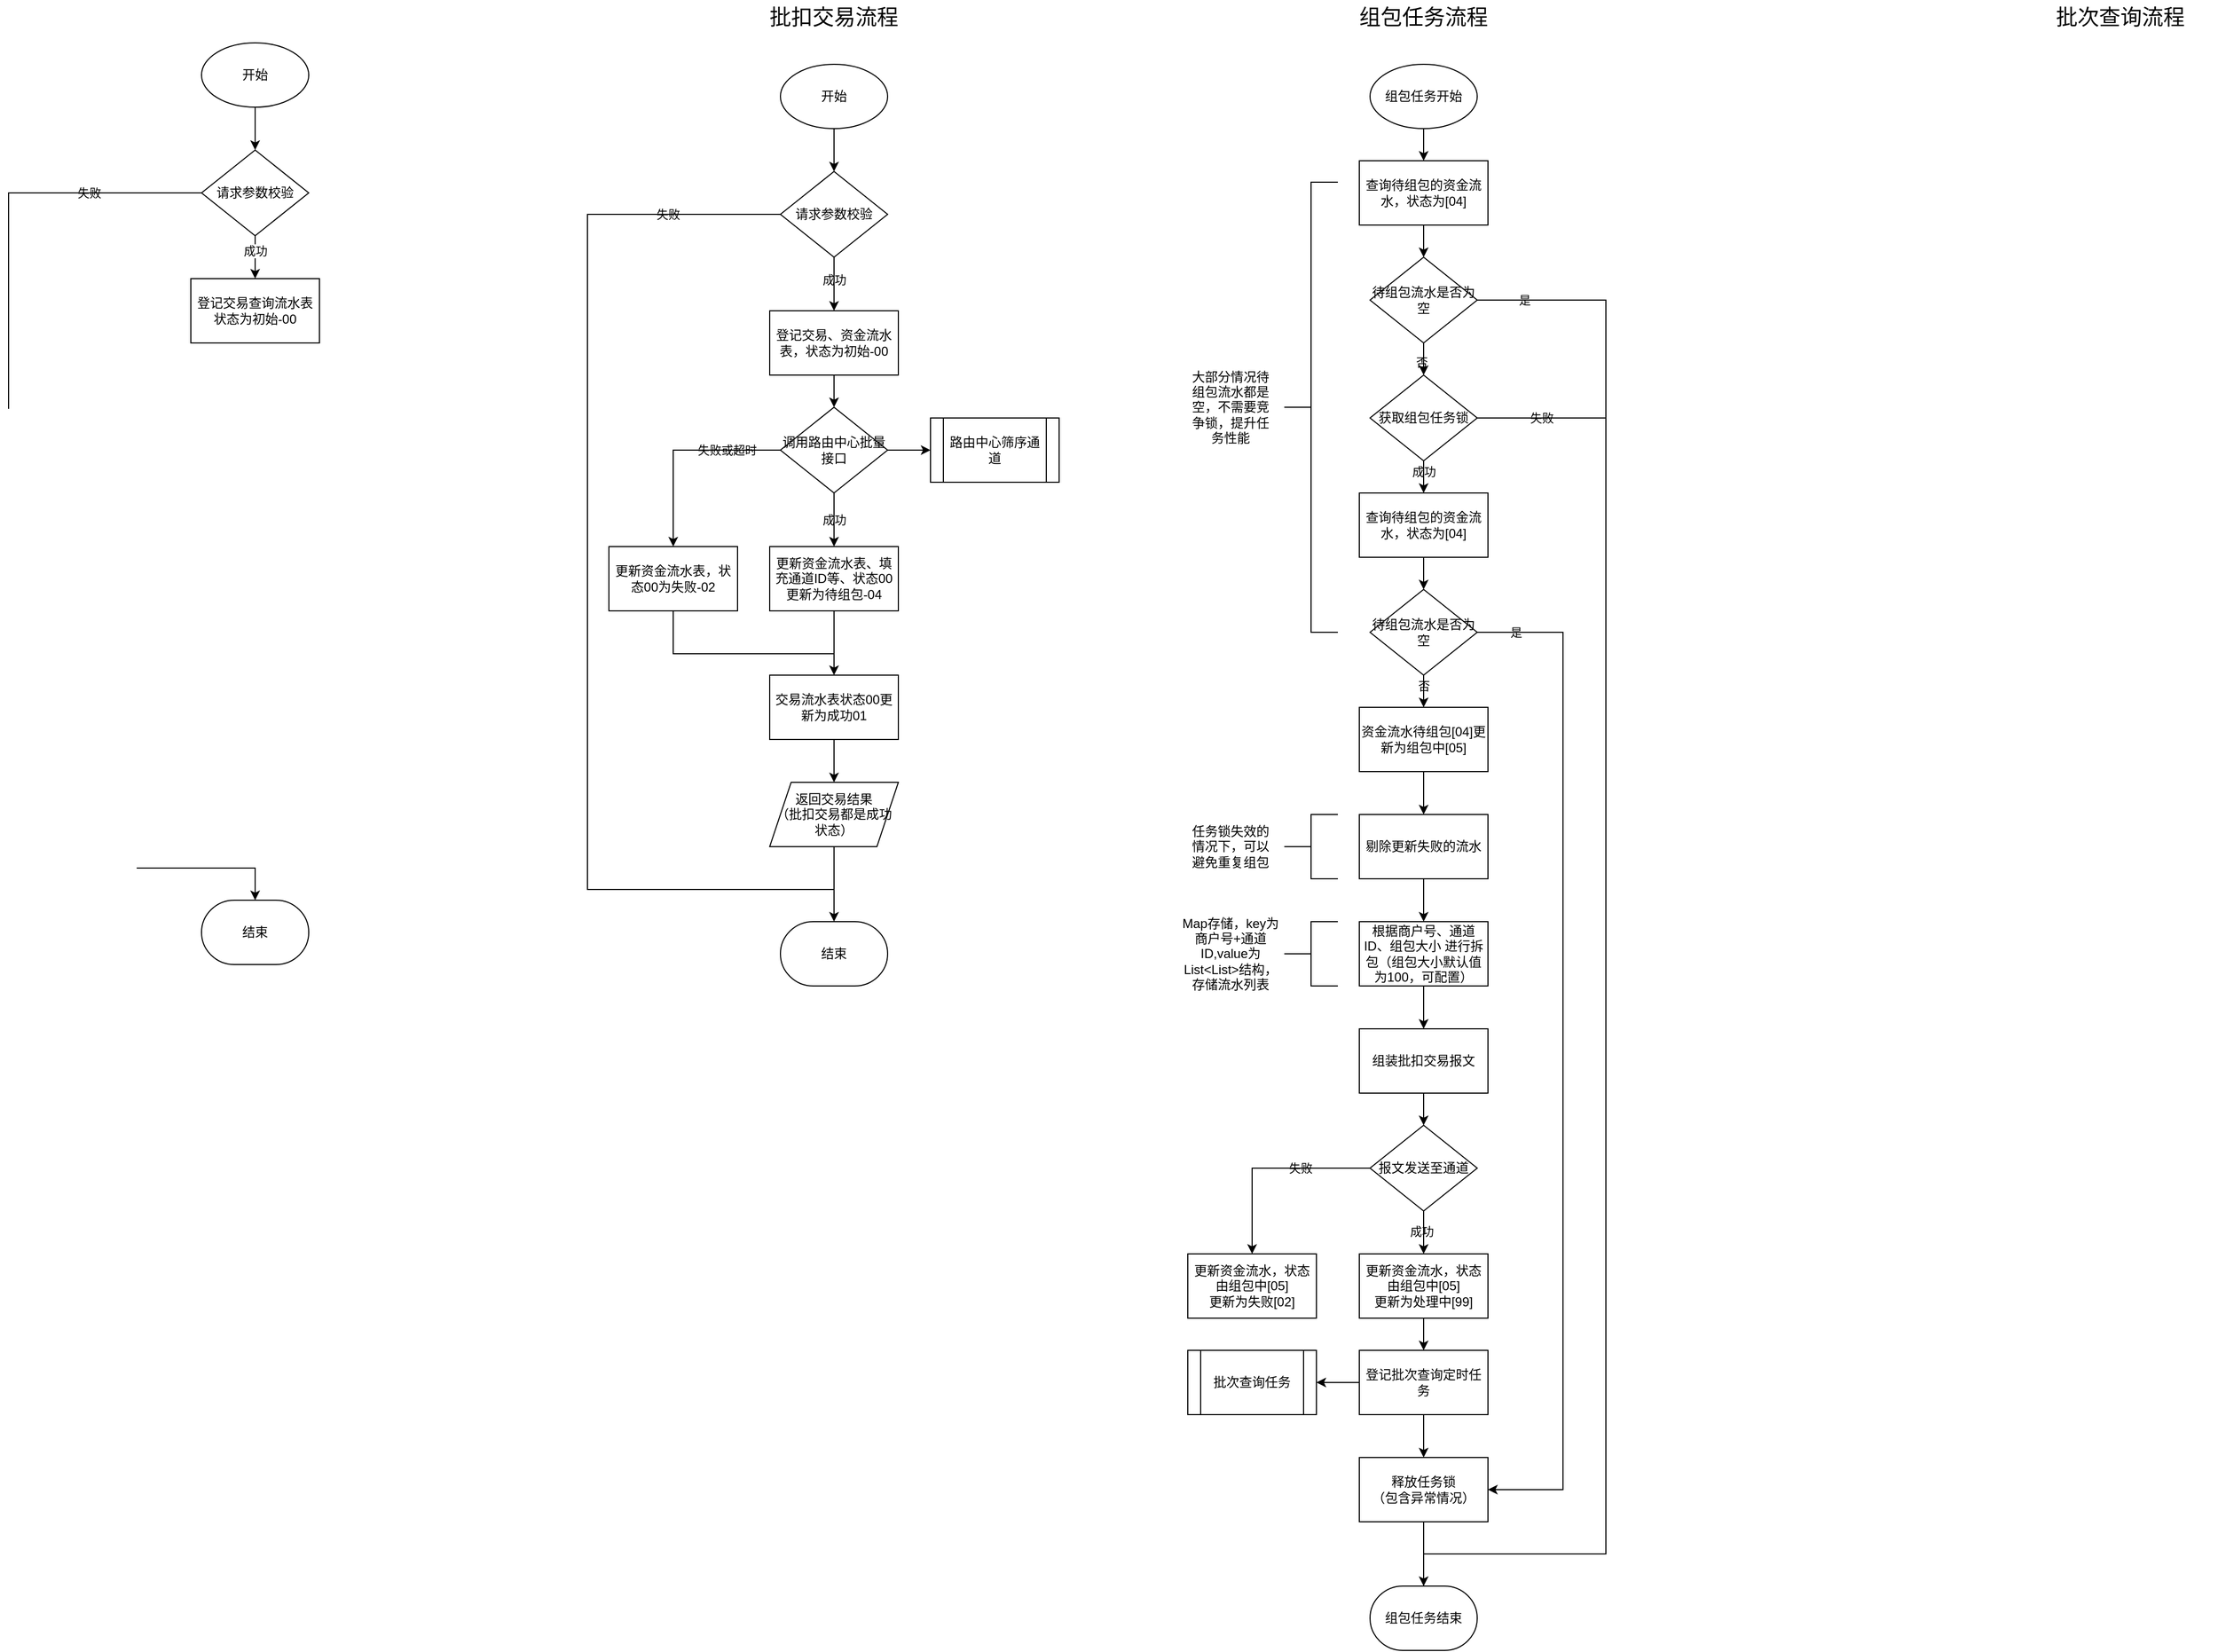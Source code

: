 <mxfile version="21.3.5" type="github">
  <diagram id="C5RBs43oDa-KdzZeNtuy" name="Page-1">
    <mxGraphModel dx="2060" dy="626" grid="1" gridSize="10" guides="1" tooltips="1" connect="1" arrows="1" fold="1" page="1" pageScale="1" pageWidth="980" pageHeight="1390" background="#FFFFFF" math="0" shadow="0">
      <root>
        <mxCell id="WIyWlLk6GJQsqaUBKTNV-0" />
        <mxCell id="WIyWlLk6GJQsqaUBKTNV-1" parent="WIyWlLk6GJQsqaUBKTNV-0" />
        <mxCell id="WIyWlLk6GJQsqaUBKTNV-4" value="Yes" style="rounded=0;html=1;jettySize=auto;orthogonalLoop=1;fontSize=11;endArrow=block;endFill=0;endSize=8;strokeWidth=1;shadow=0;labelBackgroundColor=none;edgeStyle=orthogonalEdgeStyle;fontColor=default;" parent="WIyWlLk6GJQsqaUBKTNV-1" target="WIyWlLk6GJQsqaUBKTNV-10" edge="1">
          <mxGeometry y="20" relative="1" as="geometry">
            <mxPoint as="offset" />
            <mxPoint x="220" y="250" as="sourcePoint" />
          </mxGeometry>
        </mxCell>
        <mxCell id="WIyWlLk6GJQsqaUBKTNV-8" value="No" style="rounded=0;html=1;jettySize=auto;orthogonalLoop=1;fontSize=11;endArrow=block;endFill=0;endSize=8;strokeWidth=1;shadow=0;labelBackgroundColor=none;edgeStyle=orthogonalEdgeStyle;fontColor=default;" parent="WIyWlLk6GJQsqaUBKTNV-1" target="WIyWlLk6GJQsqaUBKTNV-11" edge="1">
          <mxGeometry x="0.333" y="20" relative="1" as="geometry">
            <mxPoint as="offset" />
            <mxPoint x="220" y="370" as="sourcePoint" />
          </mxGeometry>
        </mxCell>
        <mxCell id="WIyWlLk6GJQsqaUBKTNV-9" value="Yes" style="edgeStyle=orthogonalEdgeStyle;rounded=0;html=1;jettySize=auto;orthogonalLoop=1;fontSize=11;endArrow=block;endFill=0;endSize=8;strokeWidth=1;shadow=0;labelBackgroundColor=none;fontColor=default;" parent="WIyWlLk6GJQsqaUBKTNV-1" target="WIyWlLk6GJQsqaUBKTNV-12" edge="1">
          <mxGeometry y="10" relative="1" as="geometry">
            <mxPoint as="offset" />
            <mxPoint x="270" y="330" as="sourcePoint" />
          </mxGeometry>
        </mxCell>
        <mxCell id="OF1I2wjS6nCLFCAFnDBd-7" value="" style="edgeStyle=orthogonalEdgeStyle;rounded=0;orthogonalLoop=1;jettySize=auto;html=1;strokeWidth=1;labelBackgroundColor=none;fontColor=default;" edge="1" parent="WIyWlLk6GJQsqaUBKTNV-1" source="OF1I2wjS6nCLFCAFnDBd-5">
          <mxGeometry relative="1" as="geometry">
            <mxPoint x="140" y="190" as="targetPoint" />
          </mxGeometry>
        </mxCell>
        <mxCell id="OF1I2wjS6nCLFCAFnDBd-5" value="开始" style="strokeWidth=1;html=1;shape=mxgraph.flowchart.start_1;whiteSpace=wrap;labelBackgroundColor=none;rounded=0;" vertex="1" parent="WIyWlLk6GJQsqaUBKTNV-1">
          <mxGeometry x="90" y="90" width="100" height="60" as="geometry" />
        </mxCell>
        <mxCell id="OF1I2wjS6nCLFCAFnDBd-55" value="" style="edgeStyle=orthogonalEdgeStyle;rounded=0;orthogonalLoop=1;jettySize=auto;html=1;labelBackgroundColor=none;fontColor=default;" edge="1" parent="WIyWlLk6GJQsqaUBKTNV-1" source="OF1I2wjS6nCLFCAFnDBd-12" target="OF1I2wjS6nCLFCAFnDBd-46">
          <mxGeometry relative="1" as="geometry" />
        </mxCell>
        <mxCell id="OF1I2wjS6nCLFCAFnDBd-12" value="登记交易、资金流水表，状态为初始-00" style="whiteSpace=wrap;html=1;strokeWidth=1;labelBackgroundColor=none;rounded=0;" vertex="1" parent="WIyWlLk6GJQsqaUBKTNV-1">
          <mxGeometry x="80" y="320" width="120" height="60" as="geometry" />
        </mxCell>
        <mxCell id="OF1I2wjS6nCLFCAFnDBd-14" value="结束" style="strokeWidth=1;html=1;shape=mxgraph.flowchart.terminator;whiteSpace=wrap;labelBackgroundColor=none;rounded=0;" vertex="1" parent="WIyWlLk6GJQsqaUBKTNV-1">
          <mxGeometry x="90" y="890" width="100" height="60" as="geometry" />
        </mxCell>
        <mxCell id="OF1I2wjS6nCLFCAFnDBd-27" value="" style="edgeStyle=orthogonalEdgeStyle;rounded=0;orthogonalLoop=1;jettySize=auto;html=1;endArrow=classic;endFill=1;entryX=0.5;entryY=0;entryDx=0;entryDy=0;entryPerimeter=0;labelBackgroundColor=none;fontColor=default;" edge="1" parent="WIyWlLk6GJQsqaUBKTNV-1" source="OF1I2wjS6nCLFCAFnDBd-24" target="OF1I2wjS6nCLFCAFnDBd-14">
          <mxGeometry relative="1" as="geometry">
            <mxPoint x="140" y="430" as="targetPoint" />
            <Array as="points">
              <mxPoint x="-90" y="230" />
              <mxPoint x="-90" y="860" />
              <mxPoint x="140" y="860" />
            </Array>
          </mxGeometry>
        </mxCell>
        <mxCell id="OF1I2wjS6nCLFCAFnDBd-178" value="失败" style="edgeLabel;html=1;align=center;verticalAlign=middle;resizable=0;points=[];labelBackgroundColor=none;rounded=0;" vertex="1" connectable="0" parent="OF1I2wjS6nCLFCAFnDBd-27">
          <mxGeometry x="-0.806" relative="1" as="geometry">
            <mxPoint x="-1" as="offset" />
          </mxGeometry>
        </mxCell>
        <mxCell id="OF1I2wjS6nCLFCAFnDBd-30" value="" style="edgeStyle=orthogonalEdgeStyle;rounded=0;orthogonalLoop=1;jettySize=auto;html=1;labelBackgroundColor=none;fontColor=default;" edge="1" parent="WIyWlLk6GJQsqaUBKTNV-1" source="OF1I2wjS6nCLFCAFnDBd-24" target="OF1I2wjS6nCLFCAFnDBd-12">
          <mxGeometry relative="1" as="geometry" />
        </mxCell>
        <mxCell id="OF1I2wjS6nCLFCAFnDBd-31" value="成功" style="edgeLabel;html=1;align=center;verticalAlign=middle;resizable=0;points=[];labelBackgroundColor=none;rounded=0;" vertex="1" connectable="0" parent="OF1I2wjS6nCLFCAFnDBd-30">
          <mxGeometry x="-0.175" relative="1" as="geometry">
            <mxPoint as="offset" />
          </mxGeometry>
        </mxCell>
        <mxCell id="OF1I2wjS6nCLFCAFnDBd-24" value="请求参数校验" style="rhombus;whiteSpace=wrap;html=1;strokeWidth=1;labelBackgroundColor=none;rounded=0;" vertex="1" parent="WIyWlLk6GJQsqaUBKTNV-1">
          <mxGeometry x="90" y="190" width="100" height="80" as="geometry" />
        </mxCell>
        <mxCell id="OF1I2wjS6nCLFCAFnDBd-50" value="" style="edgeStyle=orthogonalEdgeStyle;rounded=0;orthogonalLoop=1;jettySize=auto;html=1;labelBackgroundColor=none;fontColor=default;exitX=0;exitY=0.5;exitDx=0;exitDy=0;" edge="1" parent="WIyWlLk6GJQsqaUBKTNV-1" source="OF1I2wjS6nCLFCAFnDBd-46" target="OF1I2wjS6nCLFCAFnDBd-49">
          <mxGeometry relative="1" as="geometry">
            <mxPoint x="-120" y="450" as="sourcePoint" />
          </mxGeometry>
        </mxCell>
        <mxCell id="OF1I2wjS6nCLFCAFnDBd-51" value="失败或超时" style="edgeLabel;html=1;align=center;verticalAlign=middle;resizable=0;points=[];labelBackgroundColor=none;rounded=0;" vertex="1" connectable="0" parent="OF1I2wjS6nCLFCAFnDBd-50">
          <mxGeometry x="-0.114" relative="1" as="geometry">
            <mxPoint x="34" as="offset" />
          </mxGeometry>
        </mxCell>
        <mxCell id="OF1I2wjS6nCLFCAFnDBd-54" value="成功" style="edgeStyle=orthogonalEdgeStyle;rounded=0;orthogonalLoop=1;jettySize=auto;html=1;labelBackgroundColor=none;fontColor=default;" edge="1" parent="WIyWlLk6GJQsqaUBKTNV-1" source="OF1I2wjS6nCLFCAFnDBd-46" target="OF1I2wjS6nCLFCAFnDBd-53">
          <mxGeometry relative="1" as="geometry" />
        </mxCell>
        <mxCell id="OF1I2wjS6nCLFCAFnDBd-180" value="" style="edgeStyle=orthogonalEdgeStyle;rounded=0;orthogonalLoop=1;jettySize=auto;html=1;labelBackgroundColor=none;fontColor=default;" edge="1" parent="WIyWlLk6GJQsqaUBKTNV-1" source="OF1I2wjS6nCLFCAFnDBd-46" target="OF1I2wjS6nCLFCAFnDBd-179">
          <mxGeometry relative="1" as="geometry" />
        </mxCell>
        <mxCell id="OF1I2wjS6nCLFCAFnDBd-46" value="调用路由中心批量接口" style="rhombus;whiteSpace=wrap;html=1;strokeWidth=1;labelBackgroundColor=none;rounded=0;" vertex="1" parent="WIyWlLk6GJQsqaUBKTNV-1">
          <mxGeometry x="90" y="410" width="100" height="80" as="geometry" />
        </mxCell>
        <mxCell id="OF1I2wjS6nCLFCAFnDBd-49" value="更新资金流水表，状态00为失败-02" style="whiteSpace=wrap;html=1;strokeWidth=1;labelBackgroundColor=none;rounded=0;" vertex="1" parent="WIyWlLk6GJQsqaUBKTNV-1">
          <mxGeometry x="-70" y="540" width="120" height="60" as="geometry" />
        </mxCell>
        <mxCell id="OF1I2wjS6nCLFCAFnDBd-58" value="" style="edgeStyle=orthogonalEdgeStyle;rounded=0;orthogonalLoop=1;jettySize=auto;html=1;labelBackgroundColor=none;fontColor=default;" edge="1" parent="WIyWlLk6GJQsqaUBKTNV-1" source="OF1I2wjS6nCLFCAFnDBd-53" target="OF1I2wjS6nCLFCAFnDBd-57">
          <mxGeometry relative="1" as="geometry" />
        </mxCell>
        <mxCell id="OF1I2wjS6nCLFCAFnDBd-53" value="更新资金流水表、填充通道ID等、状态00更新为待组包-04" style="whiteSpace=wrap;html=1;strokeWidth=1;labelBackgroundColor=none;rounded=0;" vertex="1" parent="WIyWlLk6GJQsqaUBKTNV-1">
          <mxGeometry x="80" y="540" width="120" height="60" as="geometry" />
        </mxCell>
        <mxCell id="OF1I2wjS6nCLFCAFnDBd-65" value="" style="edgeStyle=orthogonalEdgeStyle;rounded=0;orthogonalLoop=1;jettySize=auto;html=1;labelBackgroundColor=none;fontColor=default;" edge="1" parent="WIyWlLk6GJQsqaUBKTNV-1" source="OF1I2wjS6nCLFCAFnDBd-57" target="OF1I2wjS6nCLFCAFnDBd-64">
          <mxGeometry relative="1" as="geometry" />
        </mxCell>
        <mxCell id="OF1I2wjS6nCLFCAFnDBd-57" value="交易流水表状态00更新为成功01" style="whiteSpace=wrap;html=1;strokeWidth=1;labelBackgroundColor=none;rounded=0;" vertex="1" parent="WIyWlLk6GJQsqaUBKTNV-1">
          <mxGeometry x="80" y="660" width="120" height="60" as="geometry" />
        </mxCell>
        <mxCell id="OF1I2wjS6nCLFCAFnDBd-67" value="" style="edgeStyle=orthogonalEdgeStyle;rounded=0;orthogonalLoop=1;jettySize=auto;html=1;endArrow=none;endFill=0;labelBackgroundColor=none;fontColor=default;" edge="1" parent="WIyWlLk6GJQsqaUBKTNV-1" source="OF1I2wjS6nCLFCAFnDBd-64">
          <mxGeometry relative="1" as="geometry">
            <mxPoint x="140" y="860" as="targetPoint" />
          </mxGeometry>
        </mxCell>
        <mxCell id="OF1I2wjS6nCLFCAFnDBd-64" value="返回交易结果&lt;br&gt;（批扣交易都是成功状态）" style="shape=parallelogram;perimeter=parallelogramPerimeter;whiteSpace=wrap;html=1;fixedSize=1;strokeWidth=1;labelBackgroundColor=none;rounded=0;" vertex="1" parent="WIyWlLk6GJQsqaUBKTNV-1">
          <mxGeometry x="80" y="760" width="120" height="60" as="geometry" />
        </mxCell>
        <mxCell id="OF1I2wjS6nCLFCAFnDBd-71" value="批扣交易流程" style="text;html=1;strokeColor=none;fillColor=none;align=center;verticalAlign=middle;whiteSpace=wrap;rounded=0;fontSize=20;labelBackgroundColor=none;" vertex="1" parent="WIyWlLk6GJQsqaUBKTNV-1">
          <mxGeometry x="50" y="30" width="180" height="30" as="geometry" />
        </mxCell>
        <mxCell id="OF1I2wjS6nCLFCAFnDBd-97" value="" style="edgeStyle=orthogonalEdgeStyle;rounded=0;orthogonalLoop=1;jettySize=auto;html=1;labelBackgroundColor=none;fontColor=default;" edge="1" parent="WIyWlLk6GJQsqaUBKTNV-1" source="OF1I2wjS6nCLFCAFnDBd-73" target="OF1I2wjS6nCLFCAFnDBd-79">
          <mxGeometry relative="1" as="geometry" />
        </mxCell>
        <mxCell id="OF1I2wjS6nCLFCAFnDBd-73" value="组包任务开始" style="strokeWidth=1;html=1;shape=mxgraph.flowchart.start_1;whiteSpace=wrap;labelBackgroundColor=none;rounded=0;" vertex="1" parent="WIyWlLk6GJQsqaUBKTNV-1">
          <mxGeometry x="640" y="90" width="100" height="60" as="geometry" />
        </mxCell>
        <mxCell id="OF1I2wjS6nCLFCAFnDBd-110" value="" style="edgeStyle=orthogonalEdgeStyle;rounded=0;orthogonalLoop=1;jettySize=auto;html=1;labelBackgroundColor=none;fontColor=default;" edge="1" parent="WIyWlLk6GJQsqaUBKTNV-1" source="OF1I2wjS6nCLFCAFnDBd-76" target="OF1I2wjS6nCLFCAFnDBd-108">
          <mxGeometry relative="1" as="geometry" />
        </mxCell>
        <mxCell id="OF1I2wjS6nCLFCAFnDBd-113" value="成功" style="edgeLabel;html=1;align=center;verticalAlign=middle;resizable=0;points=[];labelBackgroundColor=none;rounded=0;" vertex="1" connectable="0" parent="OF1I2wjS6nCLFCAFnDBd-110">
          <mxGeometry x="-0.4" relative="1" as="geometry">
            <mxPoint y="-5" as="offset" />
          </mxGeometry>
        </mxCell>
        <mxCell id="OF1I2wjS6nCLFCAFnDBd-119" value="" style="edgeStyle=orthogonalEdgeStyle;rounded=0;orthogonalLoop=1;jettySize=auto;html=1;endArrow=none;endFill=0;labelBackgroundColor=none;fontColor=default;" edge="1" parent="WIyWlLk6GJQsqaUBKTNV-1" source="OF1I2wjS6nCLFCAFnDBd-76">
          <mxGeometry relative="1" as="geometry">
            <mxPoint x="860" y="420" as="targetPoint" />
          </mxGeometry>
        </mxCell>
        <mxCell id="OF1I2wjS6nCLFCAFnDBd-120" value="失败" style="edgeLabel;html=1;align=center;verticalAlign=middle;resizable=0;points=[];labelBackgroundColor=none;rounded=0;" vertex="1" connectable="0" parent="OF1I2wjS6nCLFCAFnDBd-119">
          <mxGeometry x="-0.236" y="-2" relative="1" as="geometry">
            <mxPoint x="14" y="-2" as="offset" />
          </mxGeometry>
        </mxCell>
        <mxCell id="OF1I2wjS6nCLFCAFnDBd-76" value="获取组包任务锁" style="rhombus;whiteSpace=wrap;html=1;strokeWidth=1;labelBackgroundColor=none;rounded=0;" vertex="1" parent="WIyWlLk6GJQsqaUBKTNV-1">
          <mxGeometry x="640" y="380" width="100" height="80" as="geometry" />
        </mxCell>
        <mxCell id="OF1I2wjS6nCLFCAFnDBd-87" value="" style="edgeStyle=orthogonalEdgeStyle;rounded=0;orthogonalLoop=1;jettySize=auto;html=1;labelBackgroundColor=none;fontColor=default;" edge="1" parent="WIyWlLk6GJQsqaUBKTNV-1" source="OF1I2wjS6nCLFCAFnDBd-79" target="OF1I2wjS6nCLFCAFnDBd-86">
          <mxGeometry relative="1" as="geometry" />
        </mxCell>
        <mxCell id="OF1I2wjS6nCLFCAFnDBd-79" value="查询待组包的资金流水，状态为[04]" style="whiteSpace=wrap;html=1;strokeWidth=1;labelBackgroundColor=none;rounded=0;" vertex="1" parent="WIyWlLk6GJQsqaUBKTNV-1">
          <mxGeometry x="630" y="180" width="120" height="60" as="geometry" />
        </mxCell>
        <mxCell id="OF1I2wjS6nCLFCAFnDBd-99" value="" style="edgeStyle=orthogonalEdgeStyle;rounded=0;orthogonalLoop=1;jettySize=auto;html=1;labelBackgroundColor=none;fontColor=default;" edge="1" parent="WIyWlLk6GJQsqaUBKTNV-1" source="OF1I2wjS6nCLFCAFnDBd-86" target="OF1I2wjS6nCLFCAFnDBd-76">
          <mxGeometry relative="1" as="geometry" />
        </mxCell>
        <mxCell id="OF1I2wjS6nCLFCAFnDBd-103" value="否" style="edgeLabel;html=1;align=center;verticalAlign=middle;resizable=0;points=[];labelBackgroundColor=none;rounded=0;" vertex="1" connectable="0" parent="OF1I2wjS6nCLFCAFnDBd-99">
          <mxGeometry x="-0.28" y="-2" relative="1" as="geometry">
            <mxPoint as="offset" />
          </mxGeometry>
        </mxCell>
        <mxCell id="OF1I2wjS6nCLFCAFnDBd-116" value="" style="edgeStyle=orthogonalEdgeStyle;rounded=0;orthogonalLoop=1;jettySize=auto;html=1;entryX=0.5;entryY=0;entryDx=0;entryDy=0;entryPerimeter=0;labelBackgroundColor=none;fontColor=default;" edge="1" parent="WIyWlLk6GJQsqaUBKTNV-1" source="OF1I2wjS6nCLFCAFnDBd-86" target="OF1I2wjS6nCLFCAFnDBd-100">
          <mxGeometry relative="1" as="geometry">
            <mxPoint x="860" y="980" as="targetPoint" />
            <Array as="points">
              <mxPoint x="860" y="310" />
              <mxPoint x="860" y="1480" />
              <mxPoint x="690" y="1480" />
            </Array>
          </mxGeometry>
        </mxCell>
        <mxCell id="OF1I2wjS6nCLFCAFnDBd-121" value="是" style="edgeLabel;html=1;align=center;verticalAlign=middle;resizable=0;points=[];labelBackgroundColor=none;rounded=0;" vertex="1" connectable="0" parent="OF1I2wjS6nCLFCAFnDBd-116">
          <mxGeometry x="-0.878" y="-1" relative="1" as="geometry">
            <mxPoint x="-47" y="-1" as="offset" />
          </mxGeometry>
        </mxCell>
        <mxCell id="OF1I2wjS6nCLFCAFnDBd-86" value="待组包流水是否为空" style="rhombus;whiteSpace=wrap;html=1;strokeWidth=1;labelBackgroundColor=none;rounded=0;" vertex="1" parent="WIyWlLk6GJQsqaUBKTNV-1">
          <mxGeometry x="640" y="270" width="100" height="80" as="geometry" />
        </mxCell>
        <mxCell id="OF1I2wjS6nCLFCAFnDBd-126" value="" style="edgeStyle=orthogonalEdgeStyle;rounded=0;orthogonalLoop=1;jettySize=auto;html=1;labelBackgroundColor=none;fontColor=default;" edge="1" parent="WIyWlLk6GJQsqaUBKTNV-1" source="OF1I2wjS6nCLFCAFnDBd-104" target="OF1I2wjS6nCLFCAFnDBd-125">
          <mxGeometry relative="1" as="geometry" />
        </mxCell>
        <mxCell id="OF1I2wjS6nCLFCAFnDBd-104" value="资金流水待组包[04]更新为组包中[05]" style="whiteSpace=wrap;html=1;strokeWidth=1;labelBackgroundColor=none;rounded=0;" vertex="1" parent="WIyWlLk6GJQsqaUBKTNV-1">
          <mxGeometry x="630" y="690" width="120" height="60" as="geometry" />
        </mxCell>
        <mxCell id="OF1I2wjS6nCLFCAFnDBd-111" value="" style="edgeStyle=orthogonalEdgeStyle;rounded=0;orthogonalLoop=1;jettySize=auto;html=1;labelBackgroundColor=none;fontColor=default;" edge="1" parent="WIyWlLk6GJQsqaUBKTNV-1" source="OF1I2wjS6nCLFCAFnDBd-108" target="OF1I2wjS6nCLFCAFnDBd-109">
          <mxGeometry relative="1" as="geometry" />
        </mxCell>
        <mxCell id="OF1I2wjS6nCLFCAFnDBd-108" value="查询待组包的资金流水，状态为[04]" style="whiteSpace=wrap;html=1;strokeWidth=1;labelBackgroundColor=none;rounded=0;" vertex="1" parent="WIyWlLk6GJQsqaUBKTNV-1">
          <mxGeometry x="630" y="490" width="120" height="60" as="geometry" />
        </mxCell>
        <mxCell id="OF1I2wjS6nCLFCAFnDBd-112" value="" style="edgeStyle=orthogonalEdgeStyle;rounded=0;orthogonalLoop=1;jettySize=auto;html=1;labelBackgroundColor=none;fontColor=default;" edge="1" parent="WIyWlLk6GJQsqaUBKTNV-1" source="OF1I2wjS6nCLFCAFnDBd-109" target="OF1I2wjS6nCLFCAFnDBd-104">
          <mxGeometry relative="1" as="geometry" />
        </mxCell>
        <mxCell id="OF1I2wjS6nCLFCAFnDBd-114" value="否" style="edgeLabel;html=1;align=center;verticalAlign=middle;resizable=0;points=[];labelBackgroundColor=none;rounded=0;" vertex="1" connectable="0" parent="OF1I2wjS6nCLFCAFnDBd-112">
          <mxGeometry x="-0.3" relative="1" as="geometry">
            <mxPoint y="-8" as="offset" />
          </mxGeometry>
        </mxCell>
        <mxCell id="OF1I2wjS6nCLFCAFnDBd-124" value="" style="edgeStyle=orthogonalEdgeStyle;rounded=0;orthogonalLoop=1;jettySize=auto;html=1;endArrow=classic;endFill=1;entryX=1;entryY=0.5;entryDx=0;entryDy=0;labelBackgroundColor=none;fontColor=default;" edge="1" parent="WIyWlLk6GJQsqaUBKTNV-1" source="OF1I2wjS6nCLFCAFnDBd-109" target="OF1I2wjS6nCLFCAFnDBd-156">
          <mxGeometry relative="1" as="geometry">
            <mxPoint x="790" y="1450" as="targetPoint" />
            <Array as="points">
              <mxPoint x="820" y="620" />
              <mxPoint x="820" y="1420" />
            </Array>
          </mxGeometry>
        </mxCell>
        <mxCell id="OF1I2wjS6nCLFCAFnDBd-157" value="是" style="edgeLabel;html=1;align=center;verticalAlign=middle;resizable=0;points=[];labelBackgroundColor=none;rounded=0;" vertex="1" connectable="0" parent="OF1I2wjS6nCLFCAFnDBd-124">
          <mxGeometry x="-0.924" relative="1" as="geometry">
            <mxPoint as="offset" />
          </mxGeometry>
        </mxCell>
        <mxCell id="OF1I2wjS6nCLFCAFnDBd-109" value="待组包流水是否为空" style="rhombus;whiteSpace=wrap;html=1;strokeWidth=1;labelBackgroundColor=none;rounded=0;" vertex="1" parent="WIyWlLk6GJQsqaUBKTNV-1">
          <mxGeometry x="640" y="580" width="100" height="80" as="geometry" />
        </mxCell>
        <mxCell id="OF1I2wjS6nCLFCAFnDBd-128" value="" style="edgeStyle=orthogonalEdgeStyle;rounded=0;orthogonalLoop=1;jettySize=auto;html=1;labelBackgroundColor=none;fontColor=default;" edge="1" parent="WIyWlLk6GJQsqaUBKTNV-1" source="OF1I2wjS6nCLFCAFnDBd-125" target="OF1I2wjS6nCLFCAFnDBd-127">
          <mxGeometry relative="1" as="geometry" />
        </mxCell>
        <mxCell id="OF1I2wjS6nCLFCAFnDBd-125" value="剔除更新失败的流水" style="whiteSpace=wrap;html=1;strokeWidth=1;labelBackgroundColor=none;rounded=0;" vertex="1" parent="WIyWlLk6GJQsqaUBKTNV-1">
          <mxGeometry x="630" y="790" width="120" height="60" as="geometry" />
        </mxCell>
        <mxCell id="OF1I2wjS6nCLFCAFnDBd-137" value="" style="edgeStyle=orthogonalEdgeStyle;rounded=0;orthogonalLoop=1;jettySize=auto;html=1;labelBackgroundColor=none;fontColor=default;" edge="1" parent="WIyWlLk6GJQsqaUBKTNV-1" source="OF1I2wjS6nCLFCAFnDBd-127" target="OF1I2wjS6nCLFCAFnDBd-136">
          <mxGeometry relative="1" as="geometry" />
        </mxCell>
        <mxCell id="OF1I2wjS6nCLFCAFnDBd-127" value="根据商户号、通道ID、组包大小 进行拆包（组包大小默认值为100，可配置）" style="whiteSpace=wrap;html=1;strokeWidth=1;labelBackgroundColor=none;rounded=0;" vertex="1" parent="WIyWlLk6GJQsqaUBKTNV-1">
          <mxGeometry x="630" y="890" width="120" height="60" as="geometry" />
        </mxCell>
        <mxCell id="OF1I2wjS6nCLFCAFnDBd-130" value="" style="strokeWidth=1;html=1;shape=mxgraph.flowchart.annotation_2;align=left;labelPosition=right;pointerEvents=1;labelBackgroundColor=none;rounded=0;" vertex="1" parent="WIyWlLk6GJQsqaUBKTNV-1">
          <mxGeometry x="560" y="790" width="50" height="60" as="geometry" />
        </mxCell>
        <mxCell id="OF1I2wjS6nCLFCAFnDBd-133" value="任务锁失效的情况下，可以避免重复组包" style="text;html=1;strokeColor=none;fillColor=none;align=center;verticalAlign=middle;whiteSpace=wrap;rounded=0;fontSize=12;labelBackgroundColor=none;" vertex="1" parent="WIyWlLk6GJQsqaUBKTNV-1">
          <mxGeometry x="470" y="797.5" width="80" height="45" as="geometry" />
        </mxCell>
        <mxCell id="OF1I2wjS6nCLFCAFnDBd-134" value="" style="strokeWidth=1;html=1;shape=mxgraph.flowchart.annotation_2;align=left;labelPosition=right;pointerEvents=1;labelBackgroundColor=none;rounded=0;" vertex="1" parent="WIyWlLk6GJQsqaUBKTNV-1">
          <mxGeometry x="560" y="890" width="50" height="60" as="geometry" />
        </mxCell>
        <mxCell id="OF1I2wjS6nCLFCAFnDBd-135" value="Map存储，key为商户号+通道ID,value为List&amp;lt;List&amp;gt;结构，存储流水列表" style="text;html=1;strokeColor=none;fillColor=none;align=center;verticalAlign=middle;whiteSpace=wrap;rounded=0;fontSize=12;labelBackgroundColor=none;" vertex="1" parent="WIyWlLk6GJQsqaUBKTNV-1">
          <mxGeometry x="460" y="897.5" width="100" height="45" as="geometry" />
        </mxCell>
        <mxCell id="OF1I2wjS6nCLFCAFnDBd-148" value="" style="edgeStyle=orthogonalEdgeStyle;rounded=0;orthogonalLoop=1;jettySize=auto;html=1;labelBackgroundColor=none;fontColor=default;" edge="1" parent="WIyWlLk6GJQsqaUBKTNV-1" source="OF1I2wjS6nCLFCAFnDBd-136" target="OF1I2wjS6nCLFCAFnDBd-147">
          <mxGeometry relative="1" as="geometry" />
        </mxCell>
        <mxCell id="OF1I2wjS6nCLFCAFnDBd-136" value="组装批扣交易报文" style="whiteSpace=wrap;html=1;strokeWidth=1;labelBackgroundColor=none;rounded=0;" vertex="1" parent="WIyWlLk6GJQsqaUBKTNV-1">
          <mxGeometry x="630" y="990" width="120" height="60" as="geometry" />
        </mxCell>
        <mxCell id="OF1I2wjS6nCLFCAFnDBd-138" value="" style="strokeWidth=1;html=1;shape=mxgraph.flowchart.annotation_2;align=left;labelPosition=right;pointerEvents=1;labelBackgroundColor=none;rounded=0;" vertex="1" parent="WIyWlLk6GJQsqaUBKTNV-1">
          <mxGeometry x="560" y="200" width="50" height="420" as="geometry" />
        </mxCell>
        <mxCell id="OF1I2wjS6nCLFCAFnDBd-140" value="大部分情况待组包流水都是空，不需要竞争锁，提升任务性能" style="text;html=1;strokeColor=none;fillColor=none;align=center;verticalAlign=middle;whiteSpace=wrap;rounded=0;fontSize=12;labelBackgroundColor=none;" vertex="1" parent="WIyWlLk6GJQsqaUBKTNV-1">
          <mxGeometry x="470" y="387.5" width="80" height="45" as="geometry" />
        </mxCell>
        <mxCell id="OF1I2wjS6nCLFCAFnDBd-150" value="" style="edgeStyle=orthogonalEdgeStyle;rounded=0;orthogonalLoop=1;jettySize=auto;html=1;labelBackgroundColor=none;fontColor=default;" edge="1" parent="WIyWlLk6GJQsqaUBKTNV-1" source="OF1I2wjS6nCLFCAFnDBd-147" target="OF1I2wjS6nCLFCAFnDBd-149">
          <mxGeometry relative="1" as="geometry">
            <Array as="points">
              <mxPoint x="530" y="1120" />
            </Array>
          </mxGeometry>
        </mxCell>
        <mxCell id="OF1I2wjS6nCLFCAFnDBd-151" value="失败" style="edgeLabel;html=1;align=center;verticalAlign=middle;resizable=0;points=[];labelBackgroundColor=none;rounded=0;" vertex="1" connectable="0" parent="OF1I2wjS6nCLFCAFnDBd-150">
          <mxGeometry x="0.114" y="-1" relative="1" as="geometry">
            <mxPoint x="41" y="1" as="offset" />
          </mxGeometry>
        </mxCell>
        <mxCell id="OF1I2wjS6nCLFCAFnDBd-153" value="" style="edgeStyle=orthogonalEdgeStyle;rounded=0;orthogonalLoop=1;jettySize=auto;html=1;labelBackgroundColor=none;fontColor=default;" edge="1" parent="WIyWlLk6GJQsqaUBKTNV-1" source="OF1I2wjS6nCLFCAFnDBd-147">
          <mxGeometry relative="1" as="geometry">
            <mxPoint x="690" y="1200" as="targetPoint" />
          </mxGeometry>
        </mxCell>
        <mxCell id="OF1I2wjS6nCLFCAFnDBd-154" value="成功" style="edgeLabel;html=1;align=center;verticalAlign=middle;resizable=0;points=[];labelBackgroundColor=none;rounded=0;" vertex="1" connectable="0" parent="OF1I2wjS6nCLFCAFnDBd-153">
          <mxGeometry x="-0.067" y="-2" relative="1" as="geometry">
            <mxPoint as="offset" />
          </mxGeometry>
        </mxCell>
        <mxCell id="OF1I2wjS6nCLFCAFnDBd-147" value="报文发送至通道" style="rhombus;whiteSpace=wrap;html=1;strokeWidth=1;labelBackgroundColor=none;rounded=0;" vertex="1" parent="WIyWlLk6GJQsqaUBKTNV-1">
          <mxGeometry x="640" y="1080" width="100" height="80" as="geometry" />
        </mxCell>
        <mxCell id="OF1I2wjS6nCLFCAFnDBd-149" value="更新资金流水，状态&lt;br&gt;由组包中[05]&lt;br&gt;更新为失败[02]" style="whiteSpace=wrap;html=1;strokeWidth=1;labelBackgroundColor=none;rounded=0;" vertex="1" parent="WIyWlLk6GJQsqaUBKTNV-1">
          <mxGeometry x="470" y="1200" width="120" height="60" as="geometry" />
        </mxCell>
        <mxCell id="OF1I2wjS6nCLFCAFnDBd-166" value="" style="edgeStyle=orthogonalEdgeStyle;rounded=0;orthogonalLoop=1;jettySize=auto;html=1;labelBackgroundColor=none;fontColor=default;" edge="1" parent="WIyWlLk6GJQsqaUBKTNV-1" source="OF1I2wjS6nCLFCAFnDBd-155" target="OF1I2wjS6nCLFCAFnDBd-165">
          <mxGeometry relative="1" as="geometry" />
        </mxCell>
        <mxCell id="OF1I2wjS6nCLFCAFnDBd-155" value="更新资金流水，状态&lt;br&gt;由组包中[05]&lt;br&gt;更新为处理中[99]" style="whiteSpace=wrap;html=1;strokeWidth=1;labelBackgroundColor=none;rounded=0;" vertex="1" parent="WIyWlLk6GJQsqaUBKTNV-1">
          <mxGeometry x="630" y="1200" width="120" height="60" as="geometry" />
        </mxCell>
        <mxCell id="OF1I2wjS6nCLFCAFnDBd-156" value="释放任务锁&lt;br&gt;（包含异常情况）" style="whiteSpace=wrap;html=1;strokeWidth=1;labelBackgroundColor=none;rounded=0;" vertex="1" parent="WIyWlLk6GJQsqaUBKTNV-1">
          <mxGeometry x="630" y="1390" width="120" height="60" as="geometry" />
        </mxCell>
        <mxCell id="OF1I2wjS6nCLFCAFnDBd-168" value="" style="edgeStyle=orthogonalEdgeStyle;rounded=0;orthogonalLoop=1;jettySize=auto;html=1;labelBackgroundColor=none;fontColor=default;" edge="1" parent="WIyWlLk6GJQsqaUBKTNV-1" source="OF1I2wjS6nCLFCAFnDBd-165" target="OF1I2wjS6nCLFCAFnDBd-167">
          <mxGeometry relative="1" as="geometry" />
        </mxCell>
        <mxCell id="OF1I2wjS6nCLFCAFnDBd-169" value="" style="edgeStyle=orthogonalEdgeStyle;rounded=0;orthogonalLoop=1;jettySize=auto;html=1;labelBackgroundColor=none;fontColor=default;" edge="1" parent="WIyWlLk6GJQsqaUBKTNV-1" source="OF1I2wjS6nCLFCAFnDBd-165" target="OF1I2wjS6nCLFCAFnDBd-156">
          <mxGeometry relative="1" as="geometry" />
        </mxCell>
        <mxCell id="OF1I2wjS6nCLFCAFnDBd-165" value="登记批次查询定时任务" style="whiteSpace=wrap;html=1;strokeWidth=1;labelBackgroundColor=none;rounded=0;" vertex="1" parent="WIyWlLk6GJQsqaUBKTNV-1">
          <mxGeometry x="630" y="1290" width="120" height="60" as="geometry" />
        </mxCell>
        <mxCell id="OF1I2wjS6nCLFCAFnDBd-167" value="批次查询任务" style="shape=process;whiteSpace=wrap;html=1;backgroundOutline=1;strokeWidth=1;labelBackgroundColor=none;rounded=0;" vertex="1" parent="WIyWlLk6GJQsqaUBKTNV-1">
          <mxGeometry x="470" y="1290" width="120" height="60" as="geometry" />
        </mxCell>
        <mxCell id="OF1I2wjS6nCLFCAFnDBd-170" value="" style="edgeStyle=orthogonalEdgeStyle;rounded=0;orthogonalLoop=1;jettySize=auto;html=1;endArrow=none;endFill=0;labelBackgroundColor=none;fontColor=default;" edge="1" parent="WIyWlLk6GJQsqaUBKTNV-1" source="OF1I2wjS6nCLFCAFnDBd-156" target="OF1I2wjS6nCLFCAFnDBd-100">
          <mxGeometry relative="1" as="geometry">
            <mxPoint x="690" y="1450" as="sourcePoint" />
            <mxPoint x="690" y="1560" as="targetPoint" />
          </mxGeometry>
        </mxCell>
        <mxCell id="OF1I2wjS6nCLFCAFnDBd-100" value="组包任务结束" style="strokeWidth=1;html=1;shape=mxgraph.flowchart.terminator;whiteSpace=wrap;labelBackgroundColor=none;rounded=0;" vertex="1" parent="WIyWlLk6GJQsqaUBKTNV-1">
          <mxGeometry x="640" y="1510" width="100" height="60" as="geometry" />
        </mxCell>
        <mxCell id="OF1I2wjS6nCLFCAFnDBd-172" value="组包任务流程" style="text;html=1;strokeColor=none;fillColor=none;align=center;verticalAlign=middle;whiteSpace=wrap;rounded=0;fontSize=20;labelBackgroundColor=none;" vertex="1" parent="WIyWlLk6GJQsqaUBKTNV-1">
          <mxGeometry x="600" y="30" width="180" height="30" as="geometry" />
        </mxCell>
        <mxCell id="OF1I2wjS6nCLFCAFnDBd-173" value="批次查询流程" style="text;html=1;strokeColor=none;fillColor=none;align=center;verticalAlign=middle;whiteSpace=wrap;rounded=0;fontSize=20;labelBackgroundColor=none;" vertex="1" parent="WIyWlLk6GJQsqaUBKTNV-1">
          <mxGeometry x="1250" y="30" width="180" height="30" as="geometry" />
        </mxCell>
        <mxCell id="OF1I2wjS6nCLFCAFnDBd-177" value="" style="endArrow=none;html=1;rounded=0;endFill=0;labelBackgroundColor=none;fontColor=default;" edge="1" parent="WIyWlLk6GJQsqaUBKTNV-1">
          <mxGeometry width="50" height="50" relative="1" as="geometry">
            <mxPoint x="-10" y="600" as="sourcePoint" />
            <mxPoint x="140" y="640" as="targetPoint" />
            <Array as="points">
              <mxPoint x="-10" y="640" />
            </Array>
          </mxGeometry>
        </mxCell>
        <mxCell id="OF1I2wjS6nCLFCAFnDBd-179" value="路由中心筛序通道" style="shape=process;whiteSpace=wrap;html=1;backgroundOutline=1;strokeWidth=1;labelBackgroundColor=none;rounded=0;" vertex="1" parent="WIyWlLk6GJQsqaUBKTNV-1">
          <mxGeometry x="230" y="420" width="120" height="60" as="geometry" />
        </mxCell>
        <mxCell id="OF1I2wjS6nCLFCAFnDBd-197" value="" style="edgeStyle=orthogonalEdgeStyle;orthogonalLoop=1;jettySize=auto;html=1;" edge="1" parent="WIyWlLk6GJQsqaUBKTNV-1" source="OF1I2wjS6nCLFCAFnDBd-195" target="OF1I2wjS6nCLFCAFnDBd-196">
          <mxGeometry relative="1" as="geometry" />
        </mxCell>
        <mxCell id="OF1I2wjS6nCLFCAFnDBd-195" value="开始" style="strokeWidth=1;html=1;shape=mxgraph.flowchart.start_1;whiteSpace=wrap;labelBackgroundColor=none;rounded=0;" vertex="1" parent="WIyWlLk6GJQsqaUBKTNV-1">
          <mxGeometry x="-450" y="70" width="100" height="60" as="geometry" />
        </mxCell>
        <mxCell id="OF1I2wjS6nCLFCAFnDBd-204" value="" style="edgeStyle=orthogonalEdgeStyle;orthogonalLoop=1;jettySize=auto;html=1;" edge="1" parent="WIyWlLk6GJQsqaUBKTNV-1" source="OF1I2wjS6nCLFCAFnDBd-196" target="OF1I2wjS6nCLFCAFnDBd-201">
          <mxGeometry relative="1" as="geometry" />
        </mxCell>
        <mxCell id="OF1I2wjS6nCLFCAFnDBd-206" value="成功" style="edgeLabel;html=1;align=center;verticalAlign=middle;resizable=0;points=[];" vertex="1" connectable="0" parent="OF1I2wjS6nCLFCAFnDBd-204">
          <mxGeometry x="-0.323" relative="1" as="geometry">
            <mxPoint as="offset" />
          </mxGeometry>
        </mxCell>
        <mxCell id="OF1I2wjS6nCLFCAFnDBd-196" value="请求参数校验" style="rhombus;whiteSpace=wrap;html=1;strokeWidth=1;labelBackgroundColor=none;rounded=0;" vertex="1" parent="WIyWlLk6GJQsqaUBKTNV-1">
          <mxGeometry x="-450" y="170" width="100" height="80" as="geometry" />
        </mxCell>
        <mxCell id="OF1I2wjS6nCLFCAFnDBd-198" value="" style="edgeStyle=orthogonalEdgeStyle;rounded=0;orthogonalLoop=1;jettySize=auto;html=1;endArrow=classic;endFill=1;entryX=0.5;entryY=0;entryDx=0;entryDy=0;entryPerimeter=0;labelBackgroundColor=none;fontColor=default;" edge="1" parent="WIyWlLk6GJQsqaUBKTNV-1">
          <mxGeometry relative="1" as="geometry">
            <mxPoint x="-450" y="210" as="sourcePoint" />
            <mxPoint x="-400" y="870" as="targetPoint" />
            <Array as="points">
              <mxPoint x="-630" y="210" />
              <mxPoint x="-630" y="840" />
              <mxPoint x="-400" y="840" />
            </Array>
          </mxGeometry>
        </mxCell>
        <mxCell id="OF1I2wjS6nCLFCAFnDBd-199" value="失败" style="edgeLabel;html=1;align=center;verticalAlign=middle;resizable=0;points=[];labelBackgroundColor=none;rounded=0;" vertex="1" connectable="0" parent="OF1I2wjS6nCLFCAFnDBd-198">
          <mxGeometry x="-0.806" relative="1" as="geometry">
            <mxPoint x="-1" as="offset" />
          </mxGeometry>
        </mxCell>
        <mxCell id="OF1I2wjS6nCLFCAFnDBd-200" value="结束" style="strokeWidth=1;html=1;shape=mxgraph.flowchart.terminator;whiteSpace=wrap;labelBackgroundColor=none;rounded=0;" vertex="1" parent="WIyWlLk6GJQsqaUBKTNV-1">
          <mxGeometry x="-450" y="870" width="100" height="60" as="geometry" />
        </mxCell>
        <mxCell id="OF1I2wjS6nCLFCAFnDBd-201" value="登记交易查询流水表&lt;br&gt;状态为初始-00" style="whiteSpace=wrap;html=1;strokeWidth=1;labelBackgroundColor=none;rounded=0;" vertex="1" parent="WIyWlLk6GJQsqaUBKTNV-1">
          <mxGeometry x="-460" y="290" width="120" height="60" as="geometry" />
        </mxCell>
      </root>
    </mxGraphModel>
  </diagram>
</mxfile>
